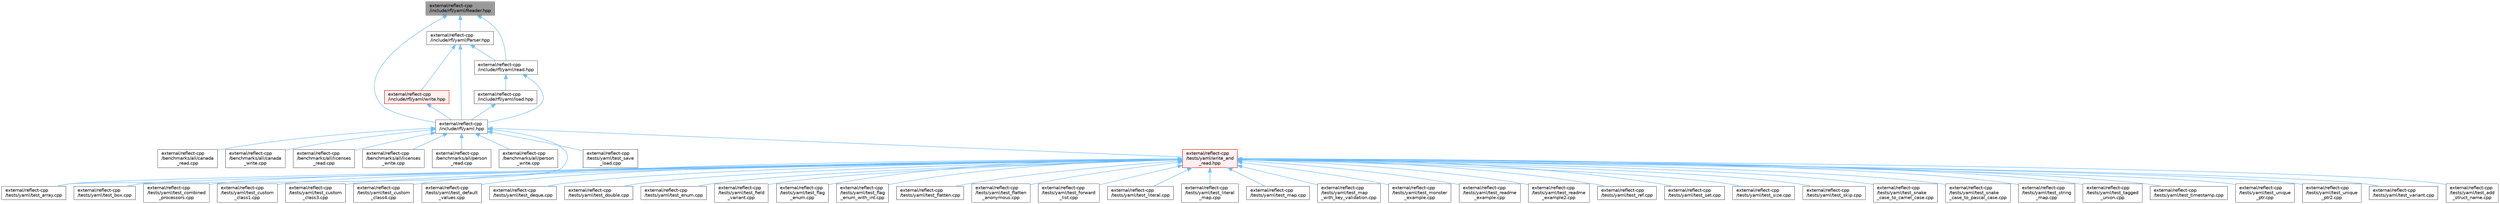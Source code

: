 digraph "external/reflect-cpp/include/rfl/yaml/Reader.hpp"
{
 // LATEX_PDF_SIZE
  bgcolor="transparent";
  edge [fontname=Helvetica,fontsize=10,labelfontname=Helvetica,labelfontsize=10];
  node [fontname=Helvetica,fontsize=10,shape=box,height=0.2,width=0.4];
  Node1 [id="Node000001",label="external/reflect-cpp\l/include/rfl/yaml/Reader.hpp",height=0.2,width=0.4,color="gray40", fillcolor="grey60", style="filled", fontcolor="black",tooltip=" "];
  Node1 -> Node2 [id="edge1_Node000001_Node000002",dir="back",color="steelblue1",style="solid",tooltip=" "];
  Node2 [id="Node000002",label="external/reflect-cpp\l/include/rfl/yaml.hpp",height=0.2,width=0.4,color="grey40", fillcolor="white", style="filled",URL="$yaml_8hpp.html",tooltip=" "];
  Node2 -> Node3 [id="edge2_Node000002_Node000003",dir="back",color="steelblue1",style="solid",tooltip=" "];
  Node3 [id="Node000003",label="external/reflect-cpp\l/benchmarks/all/canada\l_read.cpp",height=0.2,width=0.4,color="grey40", fillcolor="white", style="filled",URL="$canada__read_8cpp.html",tooltip=" "];
  Node2 -> Node4 [id="edge3_Node000002_Node000004",dir="back",color="steelblue1",style="solid",tooltip=" "];
  Node4 [id="Node000004",label="external/reflect-cpp\l/benchmarks/all/canada\l_write.cpp",height=0.2,width=0.4,color="grey40", fillcolor="white", style="filled",URL="$canada__write_8cpp.html",tooltip=" "];
  Node2 -> Node5 [id="edge4_Node000002_Node000005",dir="back",color="steelblue1",style="solid",tooltip=" "];
  Node5 [id="Node000005",label="external/reflect-cpp\l/benchmarks/all/licenses\l_read.cpp",height=0.2,width=0.4,color="grey40", fillcolor="white", style="filled",URL="$licenses__read_8cpp.html",tooltip=" "];
  Node2 -> Node6 [id="edge5_Node000002_Node000006",dir="back",color="steelblue1",style="solid",tooltip=" "];
  Node6 [id="Node000006",label="external/reflect-cpp\l/benchmarks/all/licenses\l_write.cpp",height=0.2,width=0.4,color="grey40", fillcolor="white", style="filled",URL="$licenses__write_8cpp.html",tooltip=" "];
  Node2 -> Node7 [id="edge6_Node000002_Node000007",dir="back",color="steelblue1",style="solid",tooltip=" "];
  Node7 [id="Node000007",label="external/reflect-cpp\l/benchmarks/all/person\l_read.cpp",height=0.2,width=0.4,color="grey40", fillcolor="white", style="filled",URL="$person__read_8cpp.html",tooltip=" "];
  Node2 -> Node8 [id="edge7_Node000002_Node000008",dir="back",color="steelblue1",style="solid",tooltip=" "];
  Node8 [id="Node000008",label="external/reflect-cpp\l/benchmarks/all/person\l_write.cpp",height=0.2,width=0.4,color="grey40", fillcolor="white", style="filled",URL="$person__write_8cpp.html",tooltip=" "];
  Node2 -> Node9 [id="edge8_Node000002_Node000009",dir="back",color="steelblue1",style="solid",tooltip=" "];
  Node9 [id="Node000009",label="external/reflect-cpp\l/tests/yaml/test_array.cpp",height=0.2,width=0.4,color="grey40", fillcolor="white", style="filled",URL="$yaml_2test__array_8cpp.html",tooltip=" "];
  Node2 -> Node10 [id="edge9_Node000002_Node000010",dir="back",color="steelblue1",style="solid",tooltip=" "];
  Node10 [id="Node000010",label="external/reflect-cpp\l/tests/yaml/test_save\l_load.cpp",height=0.2,width=0.4,color="grey40", fillcolor="white", style="filled",URL="$yaml_2test__save__load_8cpp.html",tooltip=" "];
  Node2 -> Node11 [id="edge10_Node000002_Node000011",dir="back",color="steelblue1",style="solid",tooltip=" "];
  Node11 [id="Node000011",label="external/reflect-cpp\l/tests/yaml/write_and\l_read.hpp",height=0.2,width=0.4,color="red", fillcolor="#FFF0F0", style="filled",URL="$yaml_2write__and__read_8hpp.html",tooltip=" "];
  Node11 -> Node12 [id="edge11_Node000011_Node000012",dir="back",color="steelblue1",style="solid",tooltip=" "];
  Node12 [id="Node000012",label="external/reflect-cpp\l/tests/yaml/test_add\l_struct_name.cpp",height=0.2,width=0.4,color="grey40", fillcolor="white", style="filled",URL="$yaml_2test__add__struct__name_8cpp.html",tooltip=" "];
  Node11 -> Node9 [id="edge12_Node000011_Node000009",dir="back",color="steelblue1",style="solid",tooltip=" "];
  Node11 -> Node13 [id="edge13_Node000011_Node000013",dir="back",color="steelblue1",style="solid",tooltip=" "];
  Node13 [id="Node000013",label="external/reflect-cpp\l/tests/yaml/test_box.cpp",height=0.2,width=0.4,color="grey40", fillcolor="white", style="filled",URL="$yaml_2test__box_8cpp.html",tooltip=" "];
  Node11 -> Node14 [id="edge14_Node000011_Node000014",dir="back",color="steelblue1",style="solid",tooltip=" "];
  Node14 [id="Node000014",label="external/reflect-cpp\l/tests/yaml/test_combined\l_processors.cpp",height=0.2,width=0.4,color="grey40", fillcolor="white", style="filled",URL="$yaml_2test__combined__processors_8cpp.html",tooltip=" "];
  Node11 -> Node15 [id="edge15_Node000011_Node000015",dir="back",color="steelblue1",style="solid",tooltip=" "];
  Node15 [id="Node000015",label="external/reflect-cpp\l/tests/yaml/test_custom\l_class1.cpp",height=0.2,width=0.4,color="grey40", fillcolor="white", style="filled",URL="$yaml_2test__custom__class1_8cpp.html",tooltip=" "];
  Node11 -> Node16 [id="edge16_Node000011_Node000016",dir="back",color="steelblue1",style="solid",tooltip=" "];
  Node16 [id="Node000016",label="external/reflect-cpp\l/tests/yaml/test_custom\l_class3.cpp",height=0.2,width=0.4,color="grey40", fillcolor="white", style="filled",URL="$yaml_2test__custom__class3_8cpp.html",tooltip=" "];
  Node11 -> Node17 [id="edge17_Node000011_Node000017",dir="back",color="steelblue1",style="solid",tooltip=" "];
  Node17 [id="Node000017",label="external/reflect-cpp\l/tests/yaml/test_custom\l_class4.cpp",height=0.2,width=0.4,color="grey40", fillcolor="white", style="filled",URL="$yaml_2test__custom__class4_8cpp.html",tooltip=" "];
  Node11 -> Node18 [id="edge18_Node000011_Node000018",dir="back",color="steelblue1",style="solid",tooltip=" "];
  Node18 [id="Node000018",label="external/reflect-cpp\l/tests/yaml/test_default\l_values.cpp",height=0.2,width=0.4,color="grey40", fillcolor="white", style="filled",URL="$yaml_2test__default__values_8cpp.html",tooltip=" "];
  Node11 -> Node19 [id="edge19_Node000011_Node000019",dir="back",color="steelblue1",style="solid",tooltip=" "];
  Node19 [id="Node000019",label="external/reflect-cpp\l/tests/yaml/test_deque.cpp",height=0.2,width=0.4,color="grey40", fillcolor="white", style="filled",URL="$yaml_2test__deque_8cpp.html",tooltip=" "];
  Node11 -> Node20 [id="edge20_Node000011_Node000020",dir="back",color="steelblue1",style="solid",tooltip=" "];
  Node20 [id="Node000020",label="external/reflect-cpp\l/tests/yaml/test_double.cpp",height=0.2,width=0.4,color="grey40", fillcolor="white", style="filled",URL="$test__double_8cpp.html",tooltip=" "];
  Node11 -> Node21 [id="edge21_Node000011_Node000021",dir="back",color="steelblue1",style="solid",tooltip=" "];
  Node21 [id="Node000021",label="external/reflect-cpp\l/tests/yaml/test_enum.cpp",height=0.2,width=0.4,color="grey40", fillcolor="white", style="filled",URL="$yaml_2test__enum_8cpp.html",tooltip=" "];
  Node11 -> Node22 [id="edge22_Node000011_Node000022",dir="back",color="steelblue1",style="solid",tooltip=" "];
  Node22 [id="Node000022",label="external/reflect-cpp\l/tests/yaml/test_field\l_variant.cpp",height=0.2,width=0.4,color="grey40", fillcolor="white", style="filled",URL="$yaml_2test__field__variant_8cpp.html",tooltip=" "];
  Node11 -> Node23 [id="edge23_Node000011_Node000023",dir="back",color="steelblue1",style="solid",tooltip=" "];
  Node23 [id="Node000023",label="external/reflect-cpp\l/tests/yaml/test_flag\l_enum.cpp",height=0.2,width=0.4,color="grey40", fillcolor="white", style="filled",URL="$yaml_2test__flag__enum_8cpp.html",tooltip=" "];
  Node11 -> Node24 [id="edge24_Node000011_Node000024",dir="back",color="steelblue1",style="solid",tooltip=" "];
  Node24 [id="Node000024",label="external/reflect-cpp\l/tests/yaml/test_flag\l_enum_with_int.cpp",height=0.2,width=0.4,color="grey40", fillcolor="white", style="filled",URL="$yaml_2test__flag__enum__with__int_8cpp.html",tooltip=" "];
  Node11 -> Node25 [id="edge25_Node000011_Node000025",dir="back",color="steelblue1",style="solid",tooltip=" "];
  Node25 [id="Node000025",label="external/reflect-cpp\l/tests/yaml/test_flatten.cpp",height=0.2,width=0.4,color="grey40", fillcolor="white", style="filled",URL="$yaml_2test__flatten_8cpp.html",tooltip=" "];
  Node11 -> Node26 [id="edge26_Node000011_Node000026",dir="back",color="steelblue1",style="solid",tooltip=" "];
  Node26 [id="Node000026",label="external/reflect-cpp\l/tests/yaml/test_flatten\l_anonymous.cpp",height=0.2,width=0.4,color="grey40", fillcolor="white", style="filled",URL="$yaml_2test__flatten__anonymous_8cpp.html",tooltip=" "];
  Node11 -> Node27 [id="edge27_Node000011_Node000027",dir="back",color="steelblue1",style="solid",tooltip=" "];
  Node27 [id="Node000027",label="external/reflect-cpp\l/tests/yaml/test_forward\l_list.cpp",height=0.2,width=0.4,color="grey40", fillcolor="white", style="filled",URL="$yaml_2test__forward__list_8cpp.html",tooltip=" "];
  Node11 -> Node28 [id="edge28_Node000011_Node000028",dir="back",color="steelblue1",style="solid",tooltip=" "];
  Node28 [id="Node000028",label="external/reflect-cpp\l/tests/yaml/test_literal.cpp",height=0.2,width=0.4,color="grey40", fillcolor="white", style="filled",URL="$yaml_2test__literal_8cpp.html",tooltip=" "];
  Node11 -> Node29 [id="edge29_Node000011_Node000029",dir="back",color="steelblue1",style="solid",tooltip=" "];
  Node29 [id="Node000029",label="external/reflect-cpp\l/tests/yaml/test_literal\l_map.cpp",height=0.2,width=0.4,color="grey40", fillcolor="white", style="filled",URL="$yaml_2test__literal__map_8cpp.html",tooltip=" "];
  Node11 -> Node30 [id="edge30_Node000011_Node000030",dir="back",color="steelblue1",style="solid",tooltip=" "];
  Node30 [id="Node000030",label="external/reflect-cpp\l/tests/yaml/test_map.cpp",height=0.2,width=0.4,color="grey40", fillcolor="white", style="filled",URL="$yaml_2test__map_8cpp.html",tooltip=" "];
  Node11 -> Node31 [id="edge31_Node000011_Node000031",dir="back",color="steelblue1",style="solid",tooltip=" "];
  Node31 [id="Node000031",label="external/reflect-cpp\l/tests/yaml/test_map\l_with_key_validation.cpp",height=0.2,width=0.4,color="grey40", fillcolor="white", style="filled",URL="$yaml_2test__map__with__key__validation_8cpp.html",tooltip=" "];
  Node11 -> Node32 [id="edge32_Node000011_Node000032",dir="back",color="steelblue1",style="solid",tooltip=" "];
  Node32 [id="Node000032",label="external/reflect-cpp\l/tests/yaml/test_monster\l_example.cpp",height=0.2,width=0.4,color="grey40", fillcolor="white", style="filled",URL="$yaml_2test__monster__example_8cpp.html",tooltip=" "];
  Node11 -> Node33 [id="edge33_Node000011_Node000033",dir="back",color="steelblue1",style="solid",tooltip=" "];
  Node33 [id="Node000033",label="external/reflect-cpp\l/tests/yaml/test_readme\l_example.cpp",height=0.2,width=0.4,color="grey40", fillcolor="white", style="filled",URL="$yaml_2test__readme__example_8cpp.html",tooltip=" "];
  Node11 -> Node34 [id="edge34_Node000011_Node000034",dir="back",color="steelblue1",style="solid",tooltip=" "];
  Node34 [id="Node000034",label="external/reflect-cpp\l/tests/yaml/test_readme\l_example2.cpp",height=0.2,width=0.4,color="grey40", fillcolor="white", style="filled",URL="$yaml_2test__readme__example2_8cpp.html",tooltip=" "];
  Node11 -> Node35 [id="edge35_Node000011_Node000035",dir="back",color="steelblue1",style="solid",tooltip=" "];
  Node35 [id="Node000035",label="external/reflect-cpp\l/tests/yaml/test_ref.cpp",height=0.2,width=0.4,color="grey40", fillcolor="white", style="filled",URL="$yaml_2test__ref_8cpp.html",tooltip=" "];
  Node11 -> Node36 [id="edge36_Node000011_Node000036",dir="back",color="steelblue1",style="solid",tooltip=" "];
  Node36 [id="Node000036",label="external/reflect-cpp\l/tests/yaml/test_set.cpp",height=0.2,width=0.4,color="grey40", fillcolor="white", style="filled",URL="$yaml_2test__set_8cpp.html",tooltip=" "];
  Node11 -> Node37 [id="edge37_Node000011_Node000037",dir="back",color="steelblue1",style="solid",tooltip=" "];
  Node37 [id="Node000037",label="external/reflect-cpp\l/tests/yaml/test_size.cpp",height=0.2,width=0.4,color="grey40", fillcolor="white", style="filled",URL="$yaml_2test__size_8cpp.html",tooltip=" "];
  Node11 -> Node38 [id="edge38_Node000011_Node000038",dir="back",color="steelblue1",style="solid",tooltip=" "];
  Node38 [id="Node000038",label="external/reflect-cpp\l/tests/yaml/test_skip.cpp",height=0.2,width=0.4,color="grey40", fillcolor="white", style="filled",URL="$yaml_2test__skip_8cpp.html",tooltip=" "];
  Node11 -> Node39 [id="edge39_Node000011_Node000039",dir="back",color="steelblue1",style="solid",tooltip=" "];
  Node39 [id="Node000039",label="external/reflect-cpp\l/tests/yaml/test_snake\l_case_to_camel_case.cpp",height=0.2,width=0.4,color="grey40", fillcolor="white", style="filled",URL="$yaml_2test__snake__case__to__camel__case_8cpp.html",tooltip=" "];
  Node11 -> Node40 [id="edge40_Node000011_Node000040",dir="back",color="steelblue1",style="solid",tooltip=" "];
  Node40 [id="Node000040",label="external/reflect-cpp\l/tests/yaml/test_snake\l_case_to_pascal_case.cpp",height=0.2,width=0.4,color="grey40", fillcolor="white", style="filled",URL="$yaml_2test__snake__case__to__pascal__case_8cpp.html",tooltip=" "];
  Node11 -> Node41 [id="edge41_Node000011_Node000041",dir="back",color="steelblue1",style="solid",tooltip=" "];
  Node41 [id="Node000041",label="external/reflect-cpp\l/tests/yaml/test_string\l_map.cpp",height=0.2,width=0.4,color="grey40", fillcolor="white", style="filled",URL="$yaml_2test__string__map_8cpp.html",tooltip=" "];
  Node11 -> Node42 [id="edge42_Node000011_Node000042",dir="back",color="steelblue1",style="solid",tooltip=" "];
  Node42 [id="Node000042",label="external/reflect-cpp\l/tests/yaml/test_tagged\l_union.cpp",height=0.2,width=0.4,color="grey40", fillcolor="white", style="filled",URL="$yaml_2test__tagged__union_8cpp.html",tooltip=" "];
  Node11 -> Node43 [id="edge43_Node000011_Node000043",dir="back",color="steelblue1",style="solid",tooltip=" "];
  Node43 [id="Node000043",label="external/reflect-cpp\l/tests/yaml/test_timestamp.cpp",height=0.2,width=0.4,color="grey40", fillcolor="white", style="filled",URL="$yaml_2test__timestamp_8cpp.html",tooltip=" "];
  Node11 -> Node44 [id="edge44_Node000011_Node000044",dir="back",color="steelblue1",style="solid",tooltip=" "];
  Node44 [id="Node000044",label="external/reflect-cpp\l/tests/yaml/test_unique\l_ptr.cpp",height=0.2,width=0.4,color="grey40", fillcolor="white", style="filled",URL="$yaml_2test__unique__ptr_8cpp.html",tooltip=" "];
  Node11 -> Node45 [id="edge45_Node000011_Node000045",dir="back",color="steelblue1",style="solid",tooltip=" "];
  Node45 [id="Node000045",label="external/reflect-cpp\l/tests/yaml/test_unique\l_ptr2.cpp",height=0.2,width=0.4,color="grey40", fillcolor="white", style="filled",URL="$yaml_2test__unique__ptr2_8cpp.html",tooltip=" "];
  Node11 -> Node46 [id="edge46_Node000011_Node000046",dir="back",color="steelblue1",style="solid",tooltip=" "];
  Node46 [id="Node000046",label="external/reflect-cpp\l/tests/yaml/test_variant.cpp",height=0.2,width=0.4,color="grey40", fillcolor="white", style="filled",URL="$yaml_2test__variant_8cpp.html",tooltip=" "];
  Node1 -> Node48 [id="edge47_Node000001_Node000048",dir="back",color="steelblue1",style="solid",tooltip=" "];
  Node48 [id="Node000048",label="external/reflect-cpp\l/include/rfl/yaml/Parser.hpp",height=0.2,width=0.4,color="grey40", fillcolor="white", style="filled",URL="$yaml_2_parser_8hpp.html",tooltip=" "];
  Node48 -> Node2 [id="edge48_Node000048_Node000002",dir="back",color="steelblue1",style="solid",tooltip=" "];
  Node48 -> Node49 [id="edge49_Node000048_Node000049",dir="back",color="steelblue1",style="solid",tooltip=" "];
  Node49 [id="Node000049",label="external/reflect-cpp\l/include/rfl/yaml/read.hpp",height=0.2,width=0.4,color="grey40", fillcolor="white", style="filled",URL="$yaml_2read_8hpp.html",tooltip=" "];
  Node49 -> Node2 [id="edge50_Node000049_Node000002",dir="back",color="steelblue1",style="solid",tooltip=" "];
  Node49 -> Node50 [id="edge51_Node000049_Node000050",dir="back",color="steelblue1",style="solid",tooltip=" "];
  Node50 [id="Node000050",label="external/reflect-cpp\l/include/rfl/yaml/load.hpp",height=0.2,width=0.4,color="grey40", fillcolor="white", style="filled",URL="$yaml_2load_8hpp.html",tooltip=" "];
  Node50 -> Node2 [id="edge52_Node000050_Node000002",dir="back",color="steelblue1",style="solid",tooltip=" "];
  Node48 -> Node51 [id="edge53_Node000048_Node000051",dir="back",color="steelblue1",style="solid",tooltip=" "];
  Node51 [id="Node000051",label="external/reflect-cpp\l/include/rfl/yaml/write.hpp",height=0.2,width=0.4,color="red", fillcolor="#FFF0F0", style="filled",URL="$yaml_2write_8hpp.html",tooltip=" "];
  Node51 -> Node2 [id="edge54_Node000051_Node000002",dir="back",color="steelblue1",style="solid",tooltip=" "];
  Node1 -> Node49 [id="edge55_Node000001_Node000049",dir="back",color="steelblue1",style="solid",tooltip=" "];
}
